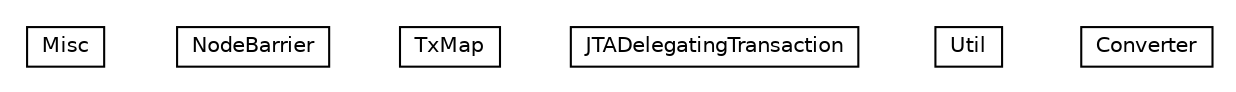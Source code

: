 #!/usr/local/bin/dot
#
# Class diagram 
# Generated by UMLGraph version 5.1 (http://www.umlgraph.org/)
#

digraph G {
	edge [fontname="Helvetica",fontsize=10,labelfontname="Helvetica",labelfontsize=10];
	node [fontname="Helvetica",fontsize=10,shape=plaintext];
	nodesep=0.25;
	ranksep=0.5;
	// pt.ist.fenixframework.util.Misc
	c2039 [label=<<table title="pt.ist.fenixframework.util.Misc" border="0" cellborder="1" cellspacing="0" cellpadding="2" port="p" href="./Misc.html">
		<tr><td><table border="0" cellspacing="0" cellpadding="1">
<tr><td align="center" balign="center"> Misc </td></tr>
		</table></td></tr>
		</table>>, fontname="Helvetica", fontcolor="black", fontsize=10.0];
	// pt.ist.fenixframework.util.NodeBarrier
	c2040 [label=<<table title="pt.ist.fenixframework.util.NodeBarrier" border="0" cellborder="1" cellspacing="0" cellpadding="2" port="p" href="./NodeBarrier.html">
		<tr><td><table border="0" cellspacing="0" cellpadding="1">
<tr><td align="center" balign="center"> NodeBarrier </td></tr>
		</table></td></tr>
		</table>>, fontname="Helvetica", fontcolor="black", fontsize=10.0];
	// pt.ist.fenixframework.util.TxMap
	c2041 [label=<<table title="pt.ist.fenixframework.util.TxMap" border="0" cellborder="1" cellspacing="0" cellpadding="2" port="p" href="./TxMap.html">
		<tr><td><table border="0" cellspacing="0" cellpadding="1">
<tr><td align="center" balign="center"> TxMap </td></tr>
		</table></td></tr>
		</table>>, fontname="Helvetica", fontcolor="black", fontsize=10.0];
	// pt.ist.fenixframework.util.JTADelegatingTransaction
	c2042 [label=<<table title="pt.ist.fenixframework.util.JTADelegatingTransaction" border="0" cellborder="1" cellspacing="0" cellpadding="2" port="p" href="./JTADelegatingTransaction.html">
		<tr><td><table border="0" cellspacing="0" cellpadding="1">
<tr><td align="center" balign="center"> JTADelegatingTransaction </td></tr>
		</table></td></tr>
		</table>>, fontname="Helvetica", fontcolor="black", fontsize=10.0];
	// pt.ist.fenixframework.util.Util
	c2043 [label=<<table title="pt.ist.fenixframework.util.Util" border="0" cellborder="1" cellspacing="0" cellpadding="2" port="p" href="./Util.html">
		<tr><td><table border="0" cellspacing="0" cellpadding="1">
<tr><td align="center" balign="center"> Util </td></tr>
		</table></td></tr>
		</table>>, fontname="Helvetica", fontcolor="black", fontsize=10.0];
	// pt.ist.fenixframework.util.Converter
	c2044 [label=<<table title="pt.ist.fenixframework.util.Converter" border="0" cellborder="1" cellspacing="0" cellpadding="2" port="p" href="./Converter.html">
		<tr><td><table border="0" cellspacing="0" cellpadding="1">
<tr><td align="center" balign="center"> Converter </td></tr>
		</table></td></tr>
		</table>>, fontname="Helvetica", fontcolor="black", fontsize=10.0];
}

